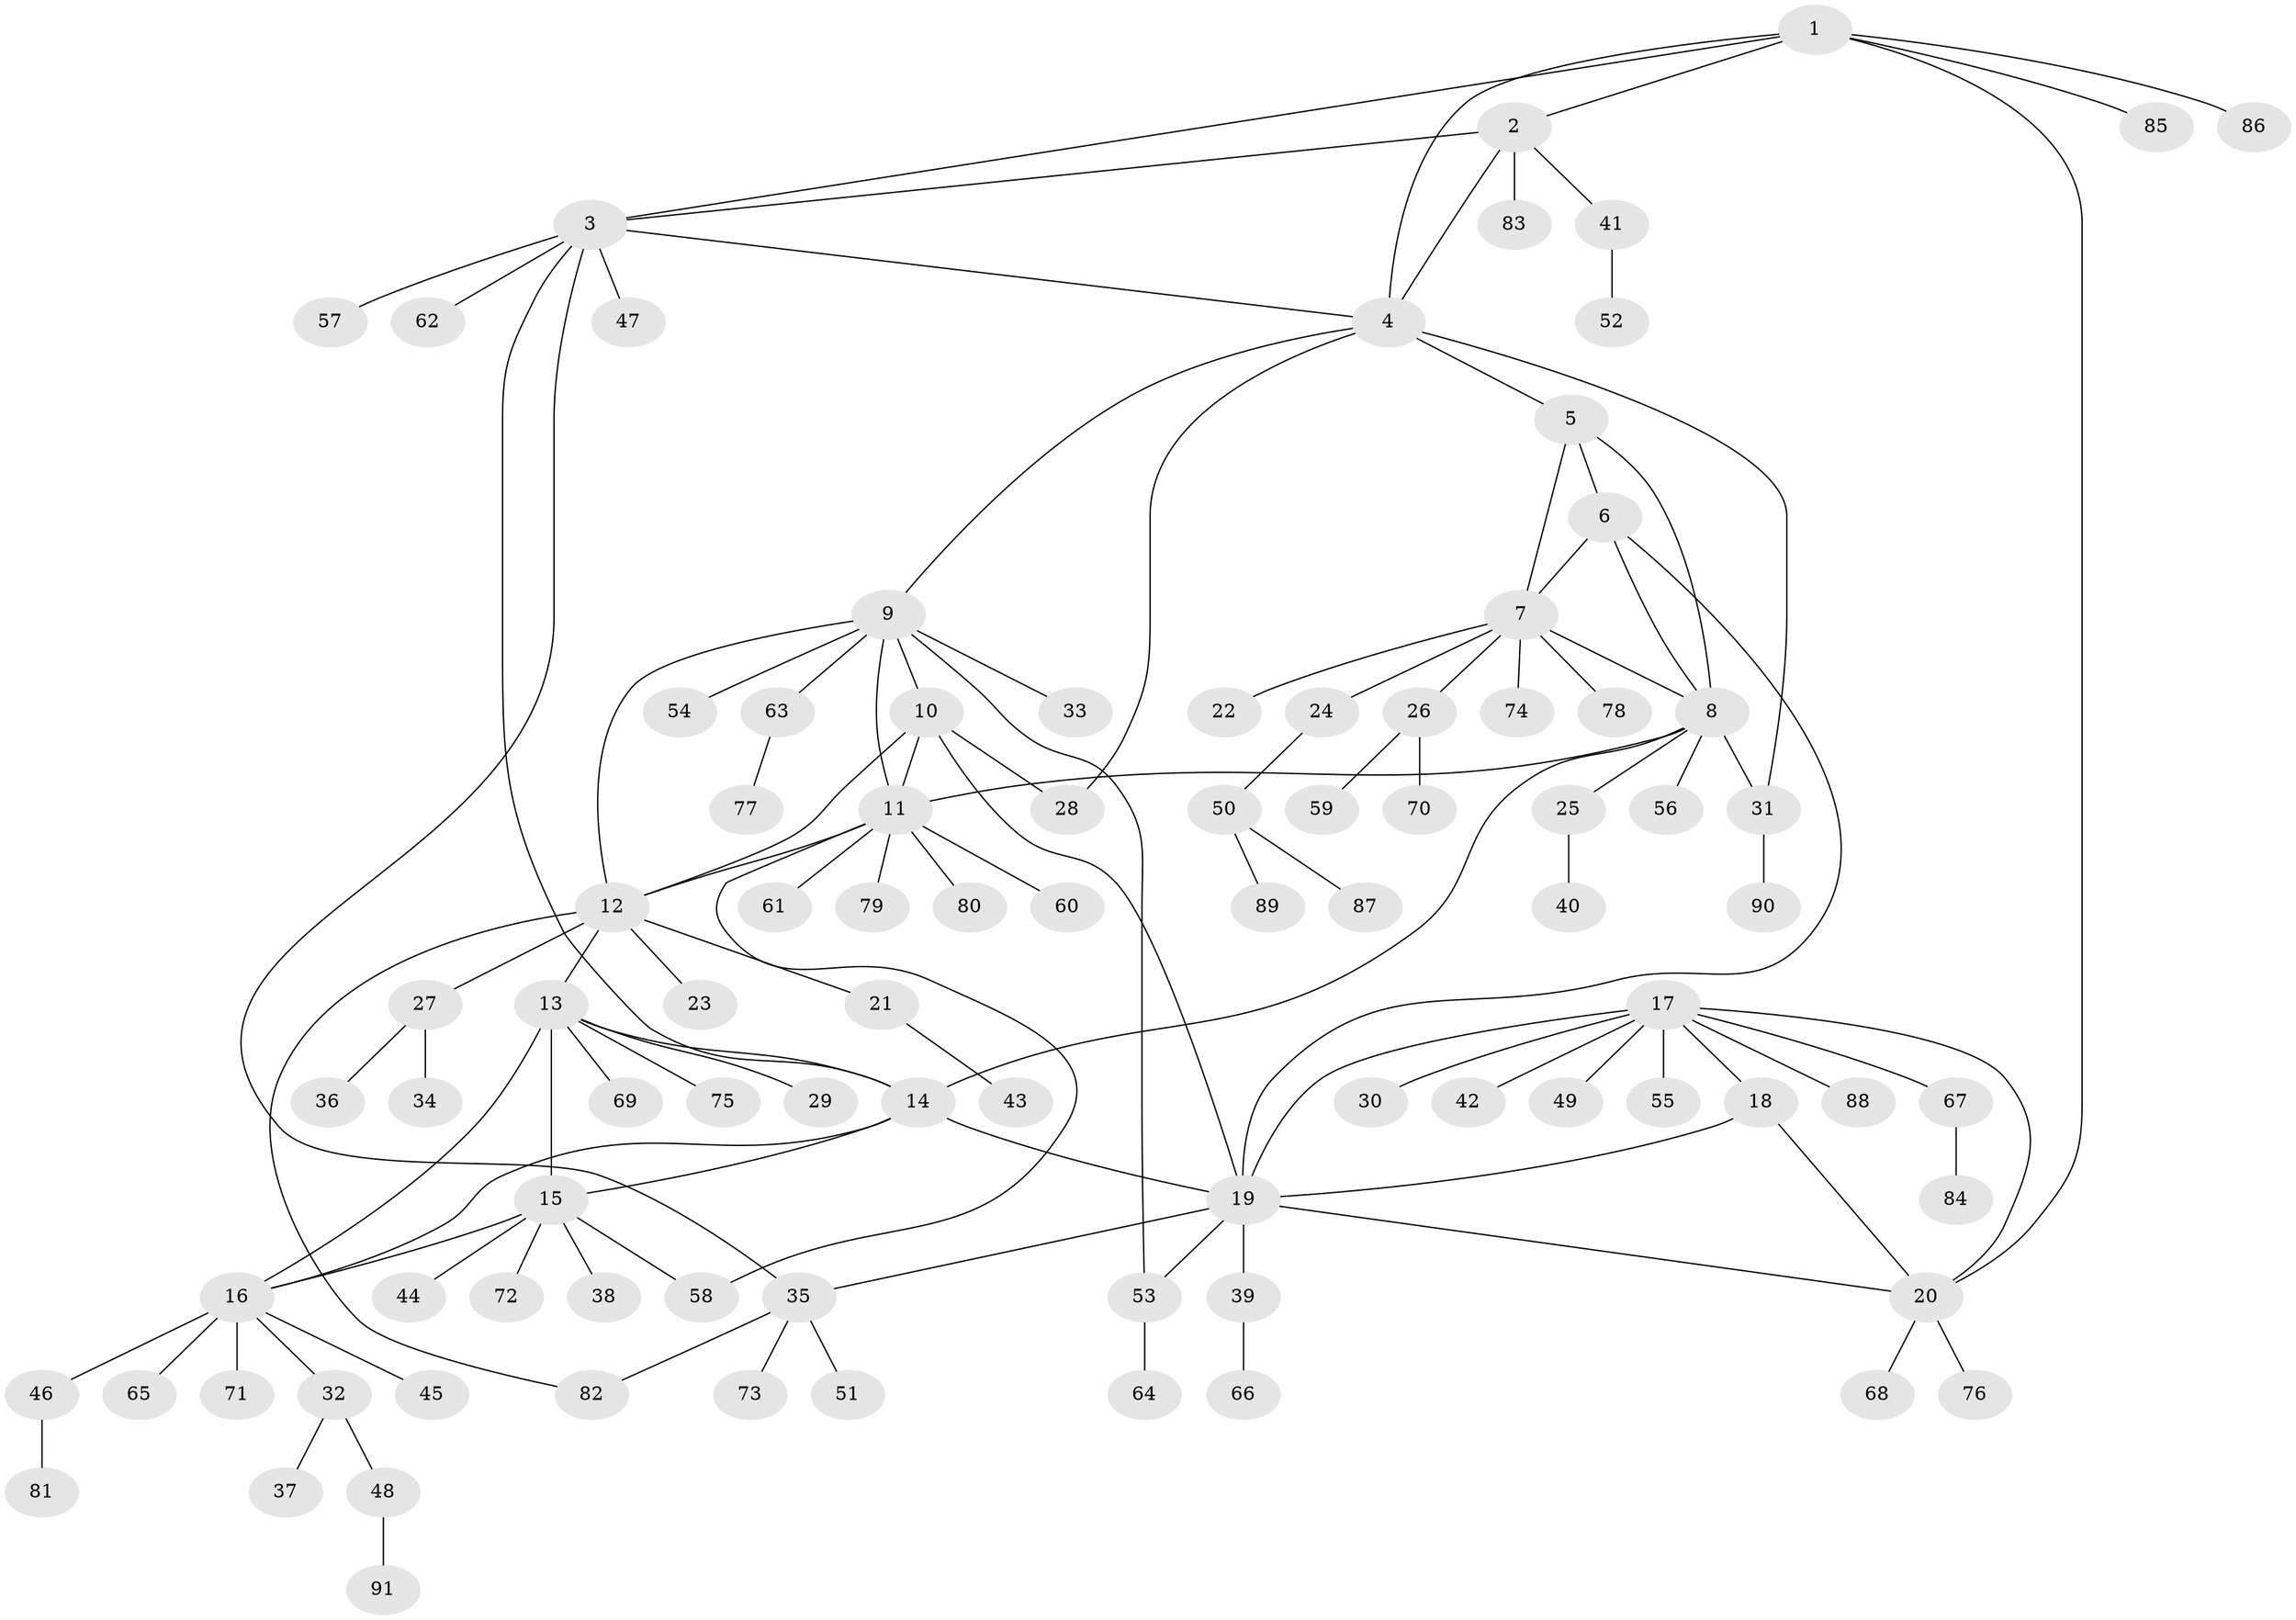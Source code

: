 // Generated by graph-tools (version 1.1) at 2025/11/02/27/25 16:11:34]
// undirected, 91 vertices, 117 edges
graph export_dot {
graph [start="1"]
  node [color=gray90,style=filled];
  1;
  2;
  3;
  4;
  5;
  6;
  7;
  8;
  9;
  10;
  11;
  12;
  13;
  14;
  15;
  16;
  17;
  18;
  19;
  20;
  21;
  22;
  23;
  24;
  25;
  26;
  27;
  28;
  29;
  30;
  31;
  32;
  33;
  34;
  35;
  36;
  37;
  38;
  39;
  40;
  41;
  42;
  43;
  44;
  45;
  46;
  47;
  48;
  49;
  50;
  51;
  52;
  53;
  54;
  55;
  56;
  57;
  58;
  59;
  60;
  61;
  62;
  63;
  64;
  65;
  66;
  67;
  68;
  69;
  70;
  71;
  72;
  73;
  74;
  75;
  76;
  77;
  78;
  79;
  80;
  81;
  82;
  83;
  84;
  85;
  86;
  87;
  88;
  89;
  90;
  91;
  1 -- 2;
  1 -- 3;
  1 -- 4;
  1 -- 20;
  1 -- 85;
  1 -- 86;
  2 -- 3;
  2 -- 4;
  2 -- 41;
  2 -- 83;
  3 -- 4;
  3 -- 14;
  3 -- 35;
  3 -- 47;
  3 -- 57;
  3 -- 62;
  4 -- 5;
  4 -- 9;
  4 -- 28;
  4 -- 31;
  5 -- 6;
  5 -- 7;
  5 -- 8;
  6 -- 7;
  6 -- 8;
  6 -- 19;
  7 -- 8;
  7 -- 22;
  7 -- 24;
  7 -- 26;
  7 -- 74;
  7 -- 78;
  8 -- 11;
  8 -- 14;
  8 -- 25;
  8 -- 31;
  8 -- 56;
  9 -- 10;
  9 -- 11;
  9 -- 12;
  9 -- 33;
  9 -- 53;
  9 -- 54;
  9 -- 63;
  10 -- 11;
  10 -- 12;
  10 -- 19;
  10 -- 28;
  11 -- 12;
  11 -- 58;
  11 -- 60;
  11 -- 61;
  11 -- 79;
  11 -- 80;
  12 -- 13;
  12 -- 21;
  12 -- 23;
  12 -- 27;
  12 -- 82;
  13 -- 14;
  13 -- 15;
  13 -- 16;
  13 -- 29;
  13 -- 69;
  13 -- 75;
  14 -- 15;
  14 -- 16;
  14 -- 19;
  15 -- 16;
  15 -- 38;
  15 -- 44;
  15 -- 58;
  15 -- 72;
  16 -- 32;
  16 -- 45;
  16 -- 46;
  16 -- 65;
  16 -- 71;
  17 -- 18;
  17 -- 19;
  17 -- 20;
  17 -- 30;
  17 -- 42;
  17 -- 49;
  17 -- 55;
  17 -- 67;
  17 -- 88;
  18 -- 19;
  18 -- 20;
  19 -- 20;
  19 -- 35;
  19 -- 39;
  19 -- 53;
  20 -- 68;
  20 -- 76;
  21 -- 43;
  24 -- 50;
  25 -- 40;
  26 -- 59;
  26 -- 70;
  27 -- 34;
  27 -- 36;
  31 -- 90;
  32 -- 37;
  32 -- 48;
  35 -- 51;
  35 -- 73;
  35 -- 82;
  39 -- 66;
  41 -- 52;
  46 -- 81;
  48 -- 91;
  50 -- 87;
  50 -- 89;
  53 -- 64;
  63 -- 77;
  67 -- 84;
}
